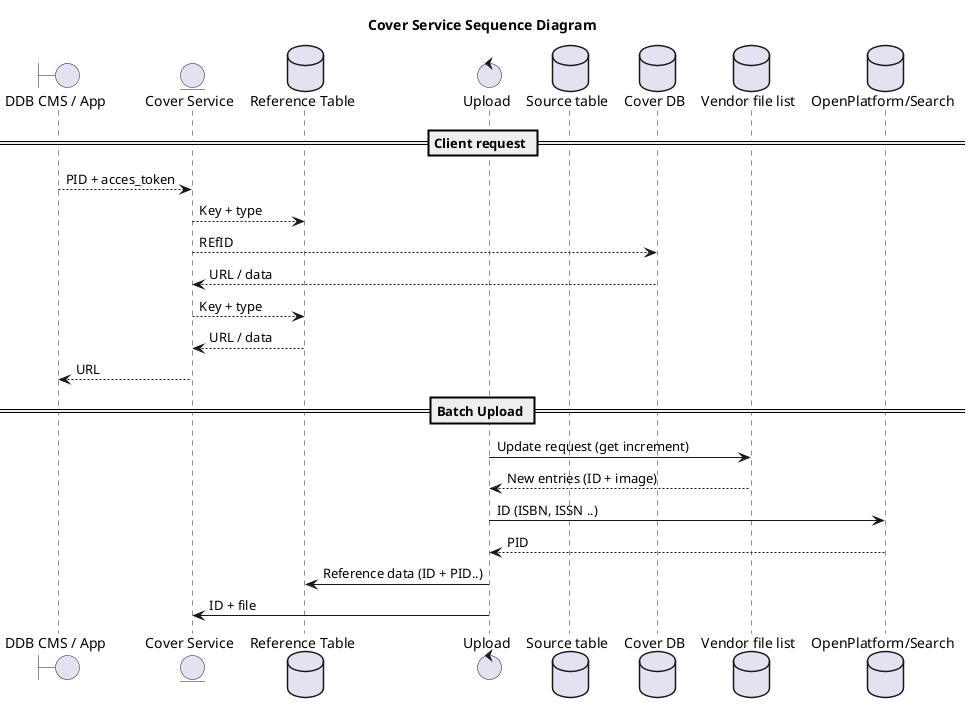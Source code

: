 @startuml

title Cover Service Sequence Diagram

boundary "DDB CMS / App" as CLIENT
entity "Cover Service" as COVER


database "Reference Table" as refMetaDB
control "Upload" as UPLOAD
database "Source table" as souMetaDB
database "Cover DB" as CoverDB

database "Vendor file list" as VENDORS
database "OpenPlatform/Search" as OPsearch

== Client request ==

CLIENT --> COVER: PID + acces_token
COVER --> refMetaDB: Key + type
COVER --> CoverDB: REfID
COVER <-- CoverDB: URL / data
COVER --> refMetaDB: Key + type
COVER <-- refMetaDB: URL / data
CLIENT <-- COVER: URL

== Batch Upload ==

UPLOAD -> VENDORS: Update request (get increment)
UPLOAD <-- VENDORS: New entries (ID + image)
UPLOAD -> OPsearch: ID (ISBN, ISSN ..)
UPLOAD <-- OPsearch: PID
UPLOAD -> refMetaDB: Reference data (ID + PID..)
UPLOAD -> COVER: ID + file

@enduml
